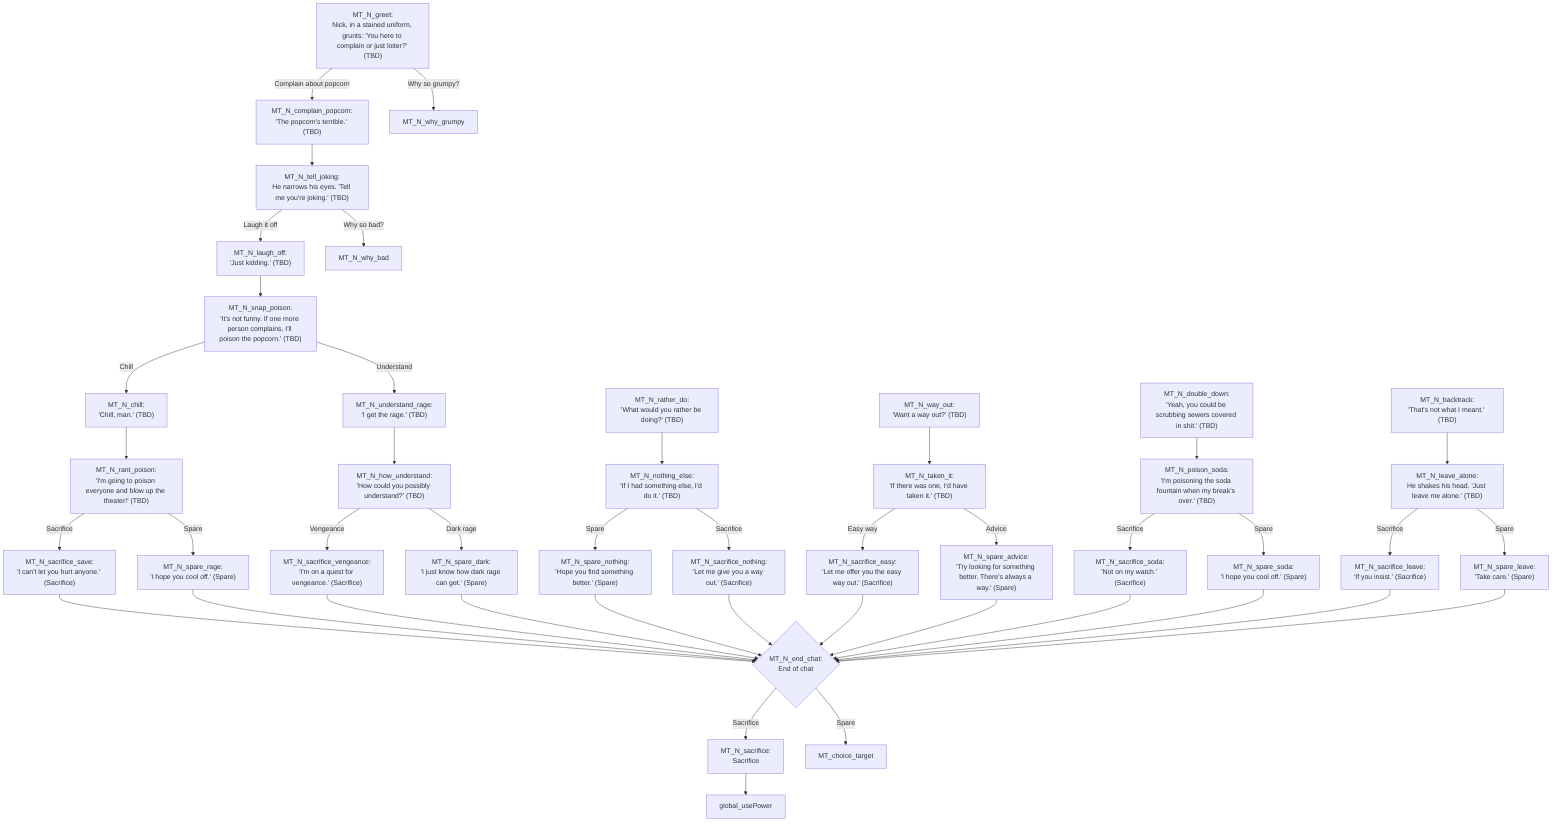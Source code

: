flowchart TD
direction LR
MT_N_greet["MT_N_greet:<br/>Nick, in a stained uniform, grunts: 'You here to complain or just loiter?' (TBD)"] -->|Complain about popcorn| MT_N_complain_popcorn
MT_N_greet -->|Why so grumpy?| MT_N_why_grumpy
MT_N_complain_popcorn["MT_N_complain_popcorn:<br/>'The popcorn's terrible.' (TBD)"] --> MT_N_tell_joking
MT_N_tell_joking["MT_N_tell_joking:<br/>He narrows his eyes. 'Tell me you're joking.' (TBD)"] -->|Laugh it off| MT_N_laugh_off
MT_N_tell_joking -->|Why so bad?| MT_N_why_bad
MT_N_laugh_off["MT_N_laugh_off:<br/>'Just kidding.' (TBD)"] --> MT_N_snap_poison
MT_N_snap_poison["MT_N_snap_poison:<br/>'It's not funny. If one more person complains, I'll poison the popcorn.' (TBD)"] -->|Chill| MT_N_chill
MT_N_snap_poison -->|Understand| MT_N_understand_rage
MT_N_chill["MT_N_chill:<br/>'Chill, man.' (TBD)"] --> MT_N_rant_poison
MT_N_rant_poison["MT_N_rant_poison:<br/>'I'm going to poison everyone and blow up the theater!' (TBD)"] -->|Sacrifice| MT_N_sacrifice_save
MT_N_rant_poison -->|Spare| MT_N_spare_rage
MT_N_sacrifice_save["MT_N_sacrifice_save:<br/>'I can't let you hurt anyone.' (Sacrifice)"] --> MT_N_end_chat
MT_N_spare_rage["MT_N_spare_rage:<br/>'I hope you cool off.' (Spare)"] --> MT_N_end_chat
MT_N_understand_rage["MT_N_understand_rage:<br/>'I get the rage.' (TBD)"] --> MT_N_how_understand
MT_N_how_understand["MT_N_how_understand:<br/>'How could you possibly understand?' (TBD)"] -->|Vengeance| MT_N_sacrifice_vengeance
MT_N_how_understand -->|Dark rage| MT_N_spare_dark
MT_N_sacrifice_vengeance["MT_N_sacrifice_vengeance:<br/>'I'm on a quest for vengeance.' (Sacrifice)"] --> MT_N_end_chat
MT_N_spare_dark["MT_N_spare_dark:<br/>'I just know how dark rage can get.' (Spare)"] --> MT_N_end_chat
MT_N_rather_do["MT_N_rather_do:<br/>'What would you rather be doing?' (TBD)"] --> MT_N_nothing_else
MT_N_nothing_else["MT_N_nothing_else:<br/>'If I had something else, I'd do it.' (TBD)"] -->|Spare| MT_N_spare_nothing
MT_N_nothing_else -->|Sacrifice| MT_N_sacrifice_nothing
MT_N_spare_nothing["MT_N_spare_nothing:<br/>'Hope you find something better.' (Spare)"] --> MT_N_end_chat
MT_N_sacrifice_nothing["MT_N_sacrifice_nothing:<br/>'Let me give you a way out.' (Sacrifice)"] --> MT_N_end_chat
MT_N_way_out["MT_N_way_out:<br/>'Want a way out?' (TBD)"] --> MT_N_taken_it
MT_N_taken_it["MT_N_taken_it:<br/>'If there was one, I'd have taken it.' (TBD)"] -->|Easy way| MT_N_sacrifice_easy
MT_N_taken_it -->|Advice| MT_N_spare_advice
MT_N_sacrifice_easy["MT_N_sacrifice_easy:<br/>'Let me offer you the easy way out.' (Sacrifice)"] --> MT_N_end_chat
MT_N_spare_advice["MT_N_spare_advice:<br/>'Try looking for something better. There's always a way.' (Spare)"] --> MT_N_end_chat
MT_N_double_down["MT_N_double_down:<br/>'Yeah, you could be scrubbing sewers covered in shit.' (TBD)"] --> MT_N_poison_soda
MT_N_poison_soda["MT_N_poison_soda:<br/>'I'm poisoning the soda fountain when my break's over.' (TBD)"] -->|Sacrifice| MT_N_sacrifice_soda
MT_N_poison_soda -->|Spare| MT_N_spare_soda
MT_N_sacrifice_soda["MT_N_sacrifice_soda:<br/>'Not on my watch.' (Sacrifice)"] --> MT_N_end_chat
MT_N_spare_soda["MT_N_spare_soda:<br/>'I hope you cool off.' (Spare)"] --> MT_N_end_chat
MT_N_backtrack["MT_N_backtrack:<br/>'That's not what I meant.' (TBD)"] --> MT_N_leave_alone
MT_N_leave_alone["MT_N_leave_alone:<br/>He shakes his head. 'Just leave me alone.' (TBD)"] -->|Sacrifice| MT_N_sacrifice_leave
MT_N_leave_alone -->|Spare| MT_N_spare_leave
MT_N_sacrifice_leave["MT_N_sacrifice_leave:<br/>'If you insist.' (Sacrifice)"] --> MT_N_end_chat
MT_N_spare_leave["MT_N_spare_leave:<br/>'Take care.' (Spare)"] --> MT_N_end_chat

MT_N_end_chat{"MT_N_end_chat:<br/>End of chat"} -->|Sacrifice| MT_N_sacrifice
MT_N_end_chat -->|Spare| MT_choice_target

MT_N_sacrifice["MT_N_sacrifice:<br/>Sacrifice"] --> global_usePower
